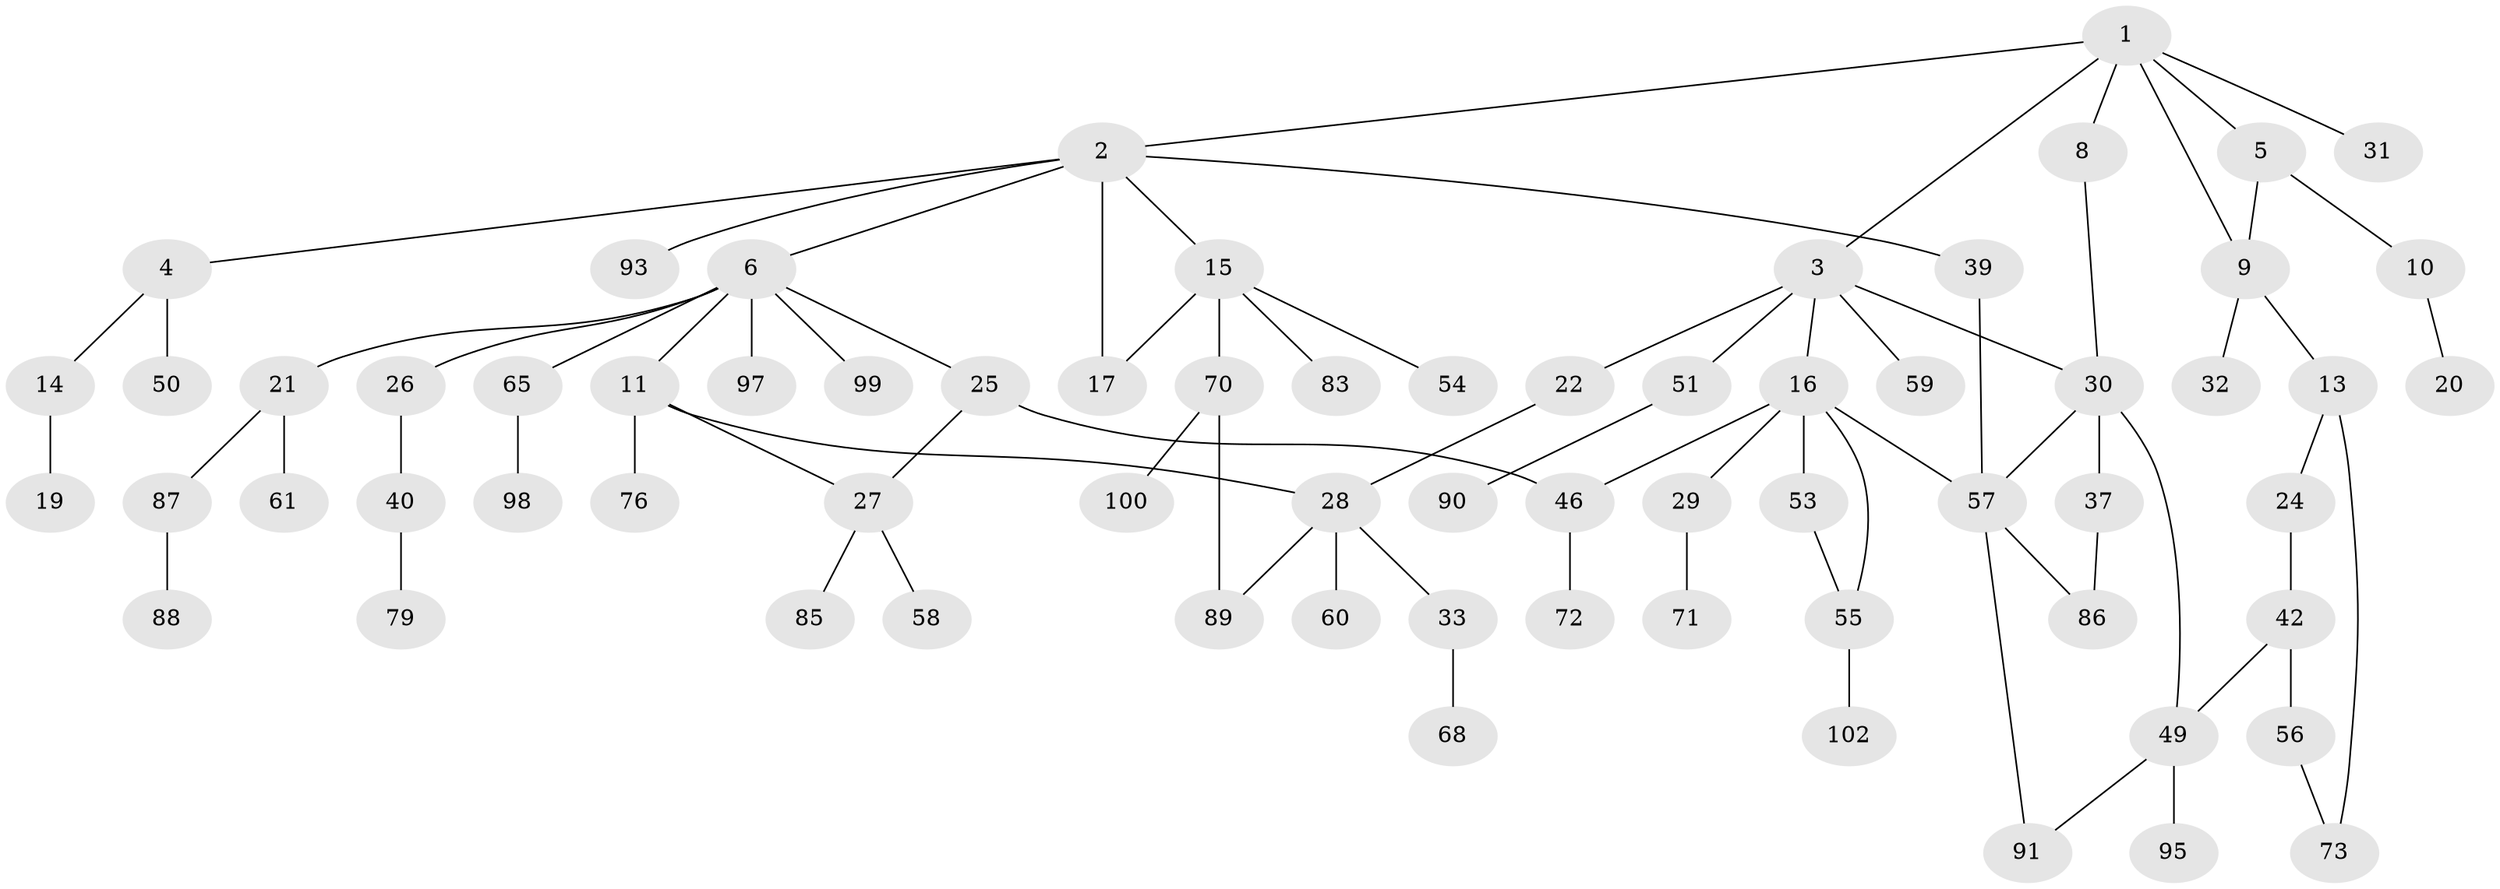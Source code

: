 // original degree distribution, {7: 0.029411764705882353, 6: 0.00980392156862745, 2: 0.28431372549019607, 3: 0.19607843137254902, 5: 0.029411764705882353, 4: 0.0784313725490196, 1: 0.37254901960784315}
// Generated by graph-tools (version 1.1) at 2025/41/03/06/25 10:41:31]
// undirected, 69 vertices, 82 edges
graph export_dot {
graph [start="1"]
  node [color=gray90,style=filled];
  1 [super="+35"];
  2 [super="+34"];
  3 [super="+47"];
  4 [super="+7"];
  5;
  6 [super="+23"];
  8;
  9 [super="+69"];
  10;
  11 [super="+12"];
  13;
  14 [super="+18"];
  15 [super="+45"];
  16 [super="+41"];
  17 [super="+74"];
  19 [super="+52"];
  20;
  21 [super="+62"];
  22;
  24 [super="+67"];
  25 [super="+66"];
  26 [super="+48"];
  27 [super="+36"];
  28 [super="+44"];
  29;
  30 [super="+38"];
  31 [super="+101"];
  32;
  33 [super="+64"];
  37 [super="+92"];
  39;
  40 [super="+43"];
  42;
  46 [super="+78"];
  49 [super="+63"];
  50;
  51 [super="+94"];
  53 [super="+77"];
  54;
  55 [super="+81"];
  56 [super="+75"];
  57 [super="+80"];
  58;
  59;
  60;
  61 [super="+96"];
  65;
  68;
  70 [super="+84"];
  71;
  72;
  73 [super="+82"];
  76;
  79;
  83;
  85;
  86;
  87;
  88;
  89;
  90;
  91;
  93;
  95;
  97;
  98;
  99;
  100;
  102;
  1 -- 2;
  1 -- 3;
  1 -- 5;
  1 -- 8;
  1 -- 9;
  1 -- 31;
  2 -- 4;
  2 -- 6;
  2 -- 15;
  2 -- 17;
  2 -- 93;
  2 -- 39;
  3 -- 16;
  3 -- 22;
  3 -- 59;
  3 -- 30;
  3 -- 51;
  4 -- 50;
  4 -- 14;
  5 -- 10;
  5 -- 9;
  6 -- 11;
  6 -- 21;
  6 -- 26;
  6 -- 97;
  6 -- 99;
  6 -- 65;
  6 -- 25;
  8 -- 30;
  9 -- 13;
  9 -- 32;
  10 -- 20;
  11 -- 27;
  11 -- 76;
  11 -- 28;
  13 -- 24;
  13 -- 73;
  14 -- 19;
  15 -- 54;
  15 -- 70;
  15 -- 17;
  15 -- 83;
  16 -- 29;
  16 -- 53;
  16 -- 55;
  16 -- 57;
  16 -- 46;
  21 -- 61;
  21 -- 87;
  22 -- 28;
  24 -- 42;
  25 -- 46;
  25 -- 27;
  26 -- 40;
  27 -- 58;
  27 -- 85;
  28 -- 33;
  28 -- 89;
  28 -- 60;
  29 -- 71;
  30 -- 37;
  30 -- 49;
  30 -- 57;
  33 -- 68;
  37 -- 86;
  39 -- 57;
  40 -- 79;
  42 -- 56;
  42 -- 49;
  46 -- 72;
  49 -- 91;
  49 -- 95;
  51 -- 90;
  53 -- 55;
  55 -- 102;
  56 -- 73;
  57 -- 91;
  57 -- 86;
  65 -- 98;
  70 -- 100;
  70 -- 89;
  87 -- 88;
}
